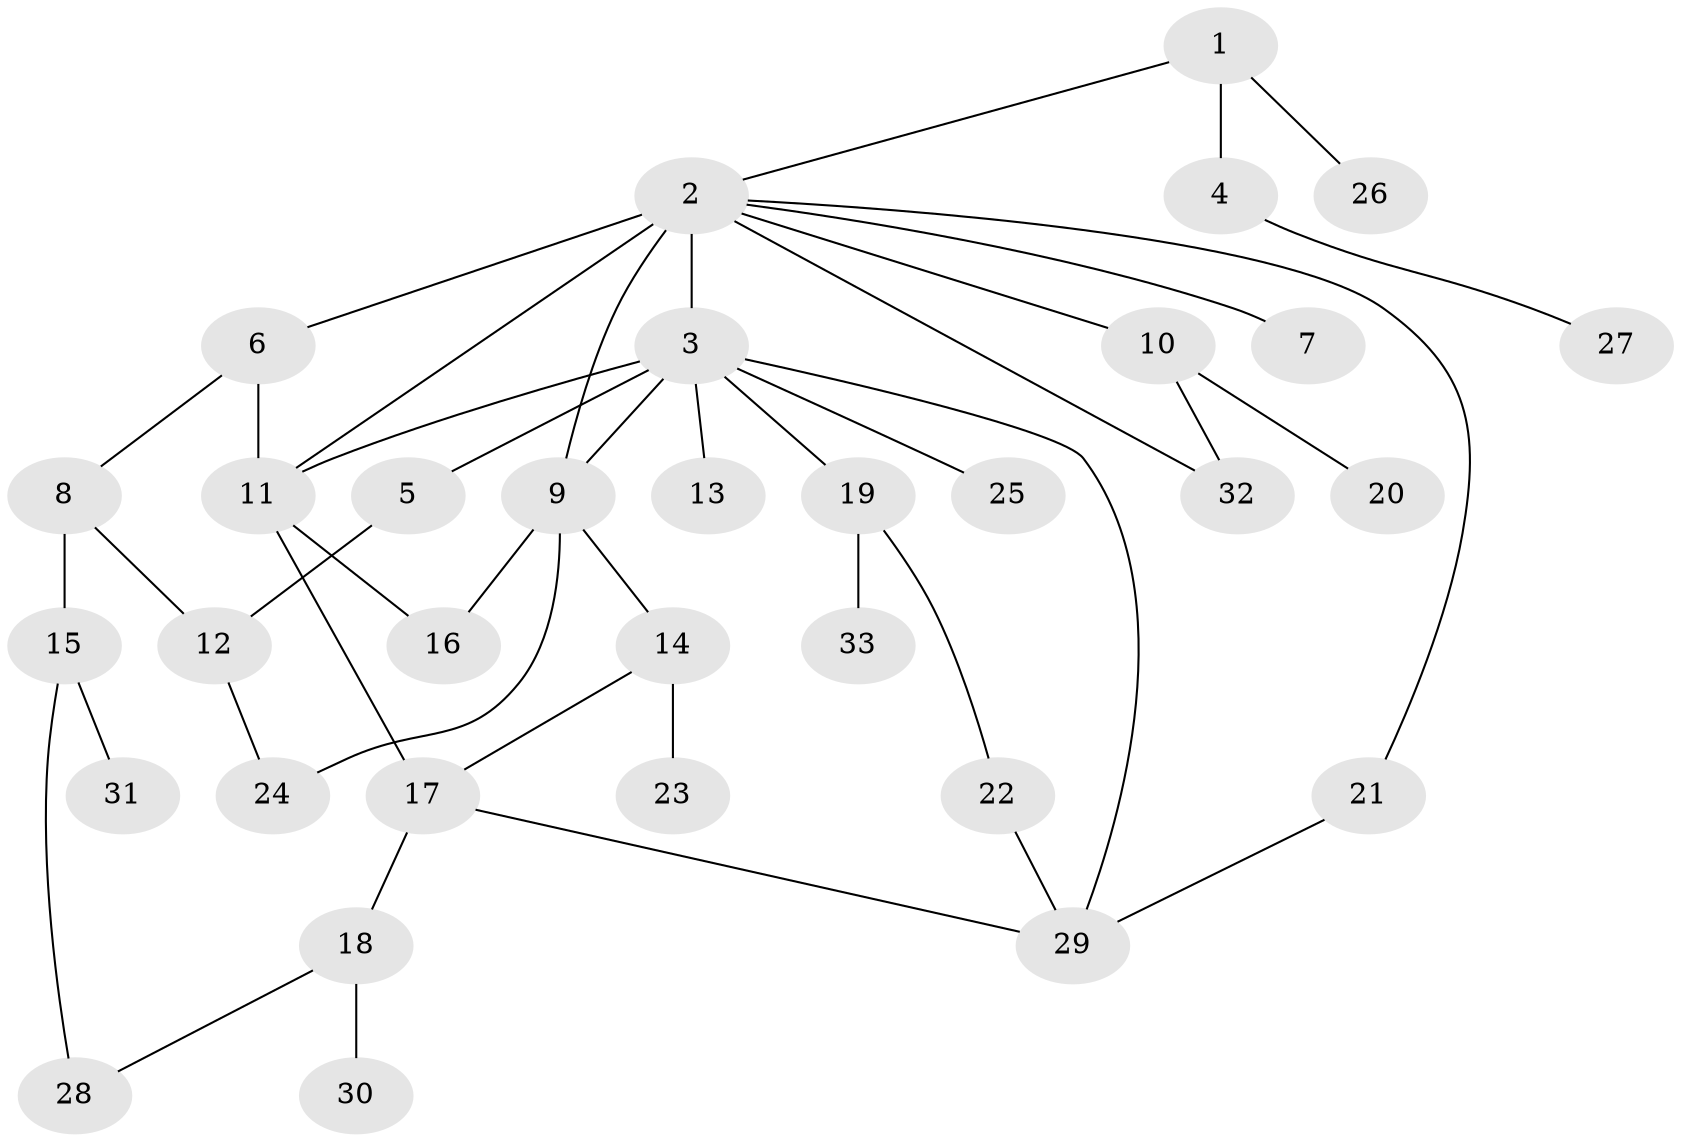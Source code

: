 // original degree distribution, {4: 0.10606060606060606, 9: 0.015151515151515152, 8: 0.015151515151515152, 3: 0.22727272727272727, 2: 0.18181818181818182, 6: 0.030303030303030304, 1: 0.4090909090909091, 5: 0.015151515151515152}
// Generated by graph-tools (version 1.1) at 2025/34/03/09/25 02:34:27]
// undirected, 33 vertices, 44 edges
graph export_dot {
graph [start="1"]
  node [color=gray90,style=filled];
  1;
  2;
  3;
  4;
  5;
  6;
  7;
  8;
  9;
  10;
  11;
  12;
  13;
  14;
  15;
  16;
  17;
  18;
  19;
  20;
  21;
  22;
  23;
  24;
  25;
  26;
  27;
  28;
  29;
  30;
  31;
  32;
  33;
  1 -- 2 [weight=1.0];
  1 -- 4 [weight=1.0];
  1 -- 26 [weight=1.0];
  2 -- 3 [weight=1.0];
  2 -- 6 [weight=1.0];
  2 -- 7 [weight=1.0];
  2 -- 9 [weight=1.0];
  2 -- 10 [weight=1.0];
  2 -- 11 [weight=3.0];
  2 -- 21 [weight=1.0];
  2 -- 32 [weight=1.0];
  3 -- 5 [weight=1.0];
  3 -- 9 [weight=2.0];
  3 -- 11 [weight=1.0];
  3 -- 13 [weight=1.0];
  3 -- 19 [weight=1.0];
  3 -- 25 [weight=1.0];
  3 -- 29 [weight=1.0];
  4 -- 27 [weight=1.0];
  5 -- 12 [weight=1.0];
  6 -- 8 [weight=1.0];
  6 -- 11 [weight=1.0];
  8 -- 12 [weight=1.0];
  8 -- 15 [weight=3.0];
  9 -- 14 [weight=1.0];
  9 -- 16 [weight=1.0];
  9 -- 24 [weight=1.0];
  10 -- 20 [weight=1.0];
  10 -- 32 [weight=1.0];
  11 -- 16 [weight=1.0];
  11 -- 17 [weight=2.0];
  12 -- 24 [weight=1.0];
  14 -- 17 [weight=1.0];
  14 -- 23 [weight=1.0];
  15 -- 28 [weight=1.0];
  15 -- 31 [weight=1.0];
  17 -- 18 [weight=1.0];
  17 -- 29 [weight=1.0];
  18 -- 28 [weight=1.0];
  18 -- 30 [weight=2.0];
  19 -- 22 [weight=1.0];
  19 -- 33 [weight=1.0];
  21 -- 29 [weight=1.0];
  22 -- 29 [weight=1.0];
}
